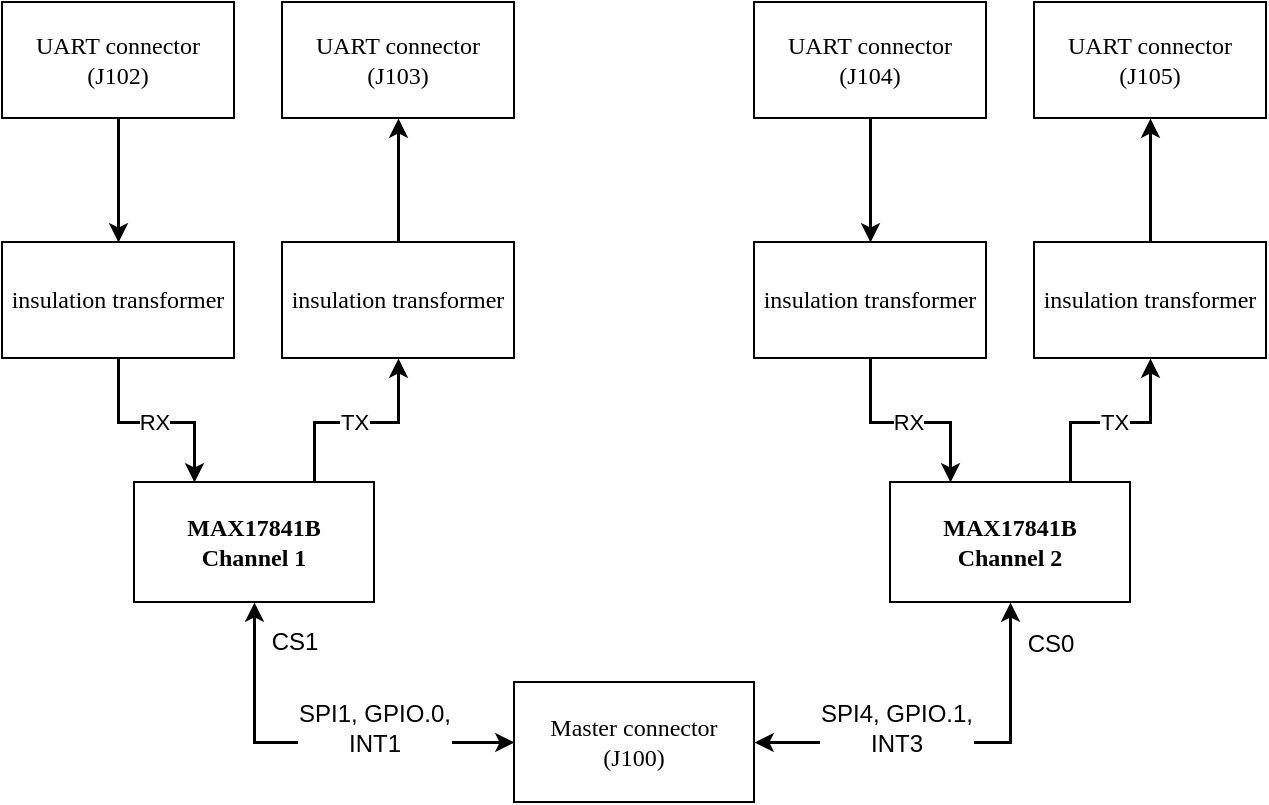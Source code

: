 <mxfile version="25.0.2">
  <diagram name="Seite-1" id="IuP_G4h8uc22lO0pmPiC">
    <mxGraphModel dx="682" dy="908" grid="1" gridSize="10" guides="1" tooltips="1" connect="1" arrows="1" fold="1" page="1" pageScale="1" pageWidth="827" pageHeight="1169" math="0" shadow="0">
      <root>
        <mxCell id="0" />
        <mxCell id="1" parent="0" />
        <mxCell id="YHZ9FxoTuS8gHqFZ4wpk-1" value="UART connector&lt;br&gt;(J102)" style="whiteSpace=wrap;html=1;rounded=0;shadow=0;labelBackgroundColor=none;strokeWidth=1;fontFamily=Verdana;fontSize=12;align=center;aspect=fixed;" vertex="1" parent="1">
          <mxGeometry x="84" y="60" width="116" height="58" as="geometry" />
        </mxCell>
        <mxCell id="YHZ9FxoTuS8gHqFZ4wpk-2" value="&lt;span&gt;insulation transformer&lt;/span&gt;" style="whiteSpace=wrap;html=1;rounded=0;shadow=0;labelBackgroundColor=none;strokeWidth=1;fontFamily=Verdana;fontSize=12;align=center;aspect=fixed;" vertex="1" parent="1">
          <mxGeometry x="84" y="180" width="116" height="58" as="geometry" />
        </mxCell>
        <mxCell id="YHZ9FxoTuS8gHqFZ4wpk-3" value="" style="rounded=0;html=1;labelBackgroundColor=none;startArrow=none;startFill=0;startSize=5;endArrow=classic;endFill=1;endSize=5;jettySize=auto;orthogonalLoop=1;strokeWidth=1.5;fontFamily=Verdana;fontSize=12" edge="1" parent="1" source="YHZ9FxoTuS8gHqFZ4wpk-1" target="YHZ9FxoTuS8gHqFZ4wpk-2">
          <mxGeometry x="-0.359" y="-11" relative="1" as="geometry">
            <mxPoint as="offset" />
          </mxGeometry>
        </mxCell>
        <mxCell id="YHZ9FxoTuS8gHqFZ4wpk-4" value="&lt;b&gt;MAX17841B&lt;br&gt;Channel 1&lt;/b&gt;" style="whiteSpace=wrap;html=1;rounded=0;shadow=0;labelBackgroundColor=none;strokeWidth=1;fontFamily=Verdana;fontSize=12;align=center;" vertex="1" parent="1">
          <mxGeometry x="150" y="300" width="120" height="60" as="geometry" />
        </mxCell>
        <mxCell id="YHZ9FxoTuS8gHqFZ4wpk-5" value="&lt;span&gt;insulation transformer&lt;/span&gt;" style="whiteSpace=wrap;html=1;rounded=0;shadow=0;labelBackgroundColor=none;strokeWidth=1;fontFamily=Verdana;fontSize=12;align=center;aspect=fixed;" vertex="1" parent="1">
          <mxGeometry x="224" y="180" width="116" height="58" as="geometry" />
        </mxCell>
        <mxCell id="YHZ9FxoTuS8gHqFZ4wpk-6" value="&lt;span&gt;Master connector&lt;br&gt;(J100)&lt;/span&gt;" style="whiteSpace=wrap;html=1;rounded=0;shadow=0;labelBackgroundColor=none;strokeWidth=1;fontFamily=Verdana;fontSize=12;align=center;" vertex="1" parent="1">
          <mxGeometry x="340" y="400" width="120" height="60" as="geometry" />
        </mxCell>
        <mxCell id="YHZ9FxoTuS8gHqFZ4wpk-8" value="" style="rounded=0;html=1;labelBackgroundColor=none;startArrow=none;startFill=0;startSize=5;endArrow=classic;endFill=1;endSize=5;jettySize=auto;orthogonalLoop=1;strokeWidth=1.5;fontFamily=Verdana;fontSize=12;entryX=0.25;entryY=0;entryDx=0;entryDy=0;edgeStyle=elbowEdgeStyle;elbow=vertical;" edge="1" parent="1" source="YHZ9FxoTuS8gHqFZ4wpk-2" target="YHZ9FxoTuS8gHqFZ4wpk-4">
          <mxGeometry x="-0.2" y="-14" relative="1" as="geometry">
            <mxPoint as="offset" />
            <Array as="points">
              <mxPoint x="142" y="270" />
            </Array>
          </mxGeometry>
        </mxCell>
        <mxCell id="YHZ9FxoTuS8gHqFZ4wpk-32" value="RX" style="edgeLabel;html=1;align=center;verticalAlign=middle;resizable=0;points=[];" vertex="1" connectable="0" parent="YHZ9FxoTuS8gHqFZ4wpk-8">
          <mxGeometry x="-0.697" y="-2" relative="1" as="geometry">
            <mxPoint x="20" y="17" as="offset" />
          </mxGeometry>
        </mxCell>
        <mxCell id="YHZ9FxoTuS8gHqFZ4wpk-9" value="" style="rounded=0;html=1;labelBackgroundColor=none;startArrow=classic;startFill=1;startSize=5;endArrow=classic;endFill=1;endSize=5;jettySize=auto;orthogonalLoop=1;strokeWidth=1.5;fontFamily=Verdana;fontSize=12;edgeStyle=elbowEdgeStyle;elbow=vertical;entryX=0;entryY=0.5;entryDx=0;entryDy=0;exitX=0.5;exitY=1;exitDx=0;exitDy=0;" edge="1" parent="1" source="YHZ9FxoTuS8gHqFZ4wpk-4" target="YHZ9FxoTuS8gHqFZ4wpk-6">
          <mxGeometry x="-0.217" y="-14" relative="1" as="geometry">
            <mxPoint as="offset" />
            <mxPoint x="210" y="380" as="sourcePoint" />
            <Array as="points">
              <mxPoint x="270" y="430" />
            </Array>
          </mxGeometry>
        </mxCell>
        <mxCell id="YHZ9FxoTuS8gHqFZ4wpk-10" value="CS1" style="edgeLabel;html=1;align=center;verticalAlign=middle;resizable=0;points=[];fontSize=12;" vertex="1" connectable="0" parent="YHZ9FxoTuS8gHqFZ4wpk-9">
          <mxGeometry x="-0.908" y="-1" relative="1" as="geometry">
            <mxPoint x="21" y="11" as="offset" />
          </mxGeometry>
        </mxCell>
        <mxCell id="YHZ9FxoTuS8gHqFZ4wpk-11" value="SPI1, GPIO.0,&lt;br&gt;INT1" style="edgeLabel;html=1;align=center;verticalAlign=middle;resizable=0;points=[];fontSize=12;" vertex="1" connectable="0" parent="YHZ9FxoTuS8gHqFZ4wpk-9">
          <mxGeometry x="0.887" y="-2" relative="1" as="geometry">
            <mxPoint x="-59" y="-9" as="offset" />
          </mxGeometry>
        </mxCell>
        <mxCell id="YHZ9FxoTuS8gHqFZ4wpk-12" value="UART connector&lt;br&gt;(J103)" style="whiteSpace=wrap;html=1;rounded=0;shadow=0;labelBackgroundColor=none;strokeWidth=1;fontFamily=Verdana;fontSize=12;align=center;aspect=fixed;" vertex="1" parent="1">
          <mxGeometry x="224" y="60" width="116" height="58" as="geometry" />
        </mxCell>
        <mxCell id="YHZ9FxoTuS8gHqFZ4wpk-13" value="UART connector&lt;br&gt;(J104)" style="whiteSpace=wrap;html=1;rounded=0;shadow=0;labelBackgroundColor=none;strokeWidth=1;fontFamily=Verdana;fontSize=12;align=center;aspect=fixed;" vertex="1" parent="1">
          <mxGeometry x="460" y="60" width="116" height="58" as="geometry" />
        </mxCell>
        <mxCell id="YHZ9FxoTuS8gHqFZ4wpk-14" value="UART connector&lt;br&gt;(J105)" style="whiteSpace=wrap;html=1;rounded=0;shadow=0;labelBackgroundColor=none;strokeWidth=1;fontFamily=Verdana;fontSize=12;align=center;aspect=fixed;" vertex="1" parent="1">
          <mxGeometry x="600" y="60" width="116" height="58" as="geometry" />
        </mxCell>
        <mxCell id="YHZ9FxoTuS8gHqFZ4wpk-15" value="&lt;span&gt;insulation transformer&lt;/span&gt;" style="whiteSpace=wrap;html=1;rounded=0;shadow=0;labelBackgroundColor=none;strokeWidth=1;fontFamily=Verdana;fontSize=12;align=center;aspect=fixed;" vertex="1" parent="1">
          <mxGeometry x="460" y="180" width="116" height="58" as="geometry" />
        </mxCell>
        <mxCell id="YHZ9FxoTuS8gHqFZ4wpk-16" value="&lt;span&gt;insulation transformer&lt;/span&gt;" style="whiteSpace=wrap;html=1;rounded=0;shadow=0;labelBackgroundColor=none;strokeWidth=1;fontFamily=Verdana;fontSize=12;align=center;aspect=fixed;" vertex="1" parent="1">
          <mxGeometry x="600" y="180" width="116" height="58" as="geometry" />
        </mxCell>
        <mxCell id="YHZ9FxoTuS8gHqFZ4wpk-18" value="&lt;b&gt;MAX17841B&lt;br&gt;Channel 2&lt;/b&gt;" style="whiteSpace=wrap;html=1;rounded=0;shadow=0;labelBackgroundColor=none;strokeWidth=1;fontFamily=Verdana;fontSize=12;align=center;" vertex="1" parent="1">
          <mxGeometry x="528" y="300" width="120" height="60" as="geometry" />
        </mxCell>
        <mxCell id="YHZ9FxoTuS8gHqFZ4wpk-19" value="" style="rounded=0;html=1;labelBackgroundColor=none;startArrow=classic;startFill=1;startSize=5;endArrow=none;endFill=0;endSize=5;jettySize=auto;orthogonalLoop=1;strokeWidth=1.5;fontFamily=Verdana;fontSize=12;exitX=0.5;exitY=1;exitDx=0;exitDy=0;entryX=0.5;entryY=0;entryDx=0;entryDy=0;" edge="1" parent="1" source="YHZ9FxoTuS8gHqFZ4wpk-12" target="YHZ9FxoTuS8gHqFZ4wpk-5">
          <mxGeometry x="-0.359" y="-11" relative="1" as="geometry">
            <mxPoint as="offset" />
            <mxPoint x="292" y="110" as="sourcePoint" />
            <mxPoint x="292" y="190" as="targetPoint" />
          </mxGeometry>
        </mxCell>
        <mxCell id="YHZ9FxoTuS8gHqFZ4wpk-20" value="" style="rounded=0;html=1;labelBackgroundColor=none;startArrow=none;startFill=0;startSize=5;endArrow=classic;endFill=1;endSize=5;jettySize=auto;orthogonalLoop=1;strokeWidth=1.5;fontFamily=Verdana;fontSize=12;exitX=0.5;exitY=1;exitDx=0;exitDy=0;entryX=0.5;entryY=0;entryDx=0;entryDy=0;" edge="1" parent="1" source="YHZ9FxoTuS8gHqFZ4wpk-13" target="YHZ9FxoTuS8gHqFZ4wpk-15">
          <mxGeometry x="-0.359" y="-11" relative="1" as="geometry">
            <mxPoint as="offset" />
            <mxPoint x="598" y="120" as="sourcePoint" />
            <mxPoint x="598" y="200" as="targetPoint" />
          </mxGeometry>
        </mxCell>
        <mxCell id="YHZ9FxoTuS8gHqFZ4wpk-21" value="" style="rounded=0;html=1;labelBackgroundColor=none;startArrow=classic;startFill=1;startSize=5;endArrow=none;endFill=0;endSize=5;jettySize=auto;orthogonalLoop=1;strokeWidth=1.5;fontFamily=Verdana;fontSize=12;exitX=0.5;exitY=1;exitDx=0;exitDy=0;entryX=0.5;entryY=0;entryDx=0;entryDy=0;" edge="1" parent="1" source="YHZ9FxoTuS8gHqFZ4wpk-14" target="YHZ9FxoTuS8gHqFZ4wpk-16">
          <mxGeometry x="-0.359" y="-11" relative="1" as="geometry">
            <mxPoint as="offset" />
            <mxPoint x="108" y="130" as="sourcePoint" />
            <mxPoint x="108" y="210" as="targetPoint" />
            <Array as="points" />
          </mxGeometry>
        </mxCell>
        <mxCell id="YHZ9FxoTuS8gHqFZ4wpk-22" value="" style="rounded=0;html=1;labelBackgroundColor=none;startArrow=classic;startFill=1;startSize=5;endArrow=none;endFill=0;endSize=5;jettySize=auto;orthogonalLoop=1;strokeWidth=1.5;fontFamily=Verdana;fontSize=12;exitX=0.5;exitY=1;exitDx=0;exitDy=0;entryX=0.75;entryY=0;entryDx=0;entryDy=0;edgeStyle=elbowEdgeStyle;elbow=vertical;" edge="1" parent="1" source="YHZ9FxoTuS8gHqFZ4wpk-5" target="YHZ9FxoTuS8gHqFZ4wpk-4">
          <mxGeometry x="-0.359" y="-11" relative="1" as="geometry">
            <mxPoint as="offset" />
            <mxPoint x="281.5" y="250" as="sourcePoint" />
            <mxPoint x="302" y="280" as="targetPoint" />
            <Array as="points">
              <mxPoint x="260" y="270" />
            </Array>
          </mxGeometry>
        </mxCell>
        <mxCell id="YHZ9FxoTuS8gHqFZ4wpk-33" value="TX" style="edgeLabel;html=1;align=center;verticalAlign=middle;resizable=0;points=[];" vertex="1" connectable="0" parent="YHZ9FxoTuS8gHqFZ4wpk-22">
          <mxGeometry x="-0.611" y="-2" relative="1" as="geometry">
            <mxPoint x="-20" y="12" as="offset" />
          </mxGeometry>
        </mxCell>
        <mxCell id="YHZ9FxoTuS8gHqFZ4wpk-23" value="" style="rounded=0;html=1;labelBackgroundColor=none;startArrow=none;startFill=0;startSize=5;endArrow=classic;endFill=1;endSize=5;jettySize=auto;orthogonalLoop=1;strokeWidth=1.5;fontFamily=Verdana;fontSize=12;exitX=0.5;exitY=1;exitDx=0;exitDy=0;entryX=0.25;entryY=0;entryDx=0;entryDy=0;edgeStyle=elbowEdgeStyle;elbow=vertical;" edge="1" parent="1" source="YHZ9FxoTuS8gHqFZ4wpk-15" target="YHZ9FxoTuS8gHqFZ4wpk-18">
          <mxGeometry x="-0.359" y="-11" relative="1" as="geometry">
            <mxPoint as="offset" />
            <mxPoint x="178" y="150" as="sourcePoint" />
            <mxPoint x="518" y="300" as="targetPoint" />
            <Array as="points">
              <mxPoint x="530" y="270" />
            </Array>
          </mxGeometry>
        </mxCell>
        <mxCell id="YHZ9FxoTuS8gHqFZ4wpk-34" value="RX" style="edgeLabel;html=1;align=center;verticalAlign=middle;resizable=0;points=[];" vertex="1" connectable="0" parent="YHZ9FxoTuS8gHqFZ4wpk-23">
          <mxGeometry x="-0.714" relative="1" as="geometry">
            <mxPoint x="19" y="17" as="offset" />
          </mxGeometry>
        </mxCell>
        <mxCell id="YHZ9FxoTuS8gHqFZ4wpk-24" value="" style="rounded=0;html=1;labelBackgroundColor=none;startArrow=classic;startFill=1;startSize=5;endArrow=none;endFill=0;endSize=5;jettySize=auto;orthogonalLoop=1;strokeWidth=1.5;fontFamily=Verdana;fontSize=12;exitX=0.5;exitY=1;exitDx=0;exitDy=0;entryX=0.75;entryY=0;entryDx=0;entryDy=0;edgeStyle=elbowEdgeStyle;elbow=vertical;" edge="1" parent="1">
          <mxGeometry x="-0.359" y="-11" relative="1" as="geometry">
            <mxPoint as="offset" />
            <mxPoint x="658.0" y="238.0" as="sourcePoint" />
            <mxPoint x="618" y="300" as="targetPoint" />
            <Array as="points">
              <mxPoint x="640" y="270" />
            </Array>
          </mxGeometry>
        </mxCell>
        <mxCell id="YHZ9FxoTuS8gHqFZ4wpk-35" value="TX" style="edgeLabel;html=1;align=center;verticalAlign=middle;resizable=0;points=[];" vertex="1" connectable="0" parent="YHZ9FxoTuS8gHqFZ4wpk-24">
          <mxGeometry x="-0.646" y="1" relative="1" as="geometry">
            <mxPoint x="-19" y="14" as="offset" />
          </mxGeometry>
        </mxCell>
        <mxCell id="YHZ9FxoTuS8gHqFZ4wpk-25" value="" style="rounded=0;html=1;labelBackgroundColor=none;startArrow=classic;startFill=1;startSize=5;endArrow=classic;endFill=1;endSize=5;jettySize=auto;orthogonalLoop=1;strokeWidth=1.5;fontFamily=Verdana;fontSize=12;edgeStyle=elbowEdgeStyle;elbow=vertical;exitX=0.5;exitY=1;exitDx=0;exitDy=0;entryX=1;entryY=0.5;entryDx=0;entryDy=0;" edge="1" parent="1" source="YHZ9FxoTuS8gHqFZ4wpk-18" target="YHZ9FxoTuS8gHqFZ4wpk-6">
          <mxGeometry x="-0.217" y="-14" relative="1" as="geometry">
            <mxPoint as="offset" />
            <mxPoint x="600" y="360" as="sourcePoint" />
            <mxPoint x="420" y="440" as="targetPoint" />
            <Array as="points">
              <mxPoint x="530" y="430" />
            </Array>
          </mxGeometry>
        </mxCell>
        <mxCell id="YHZ9FxoTuS8gHqFZ4wpk-26" value="CS0" style="edgeLabel;html=1;align=center;verticalAlign=middle;resizable=0;points=[];fontSize=12;" vertex="1" connectable="0" parent="YHZ9FxoTuS8gHqFZ4wpk-25">
          <mxGeometry x="-0.845" y="-1" relative="1" as="geometry">
            <mxPoint x="21" y="5" as="offset" />
          </mxGeometry>
        </mxCell>
        <mxCell id="YHZ9FxoTuS8gHqFZ4wpk-27" value="SPI4, GPIO.1,&lt;br&gt;INT3" style="edgeLabel;html=1;align=center;verticalAlign=middle;resizable=0;points=[];fontSize=12;" vertex="1" connectable="0" parent="YHZ9FxoTuS8gHqFZ4wpk-25">
          <mxGeometry x="0.871" y="-3" relative="1" as="geometry">
            <mxPoint x="58" y="-4" as="offset" />
          </mxGeometry>
        </mxCell>
      </root>
    </mxGraphModel>
  </diagram>
</mxfile>
